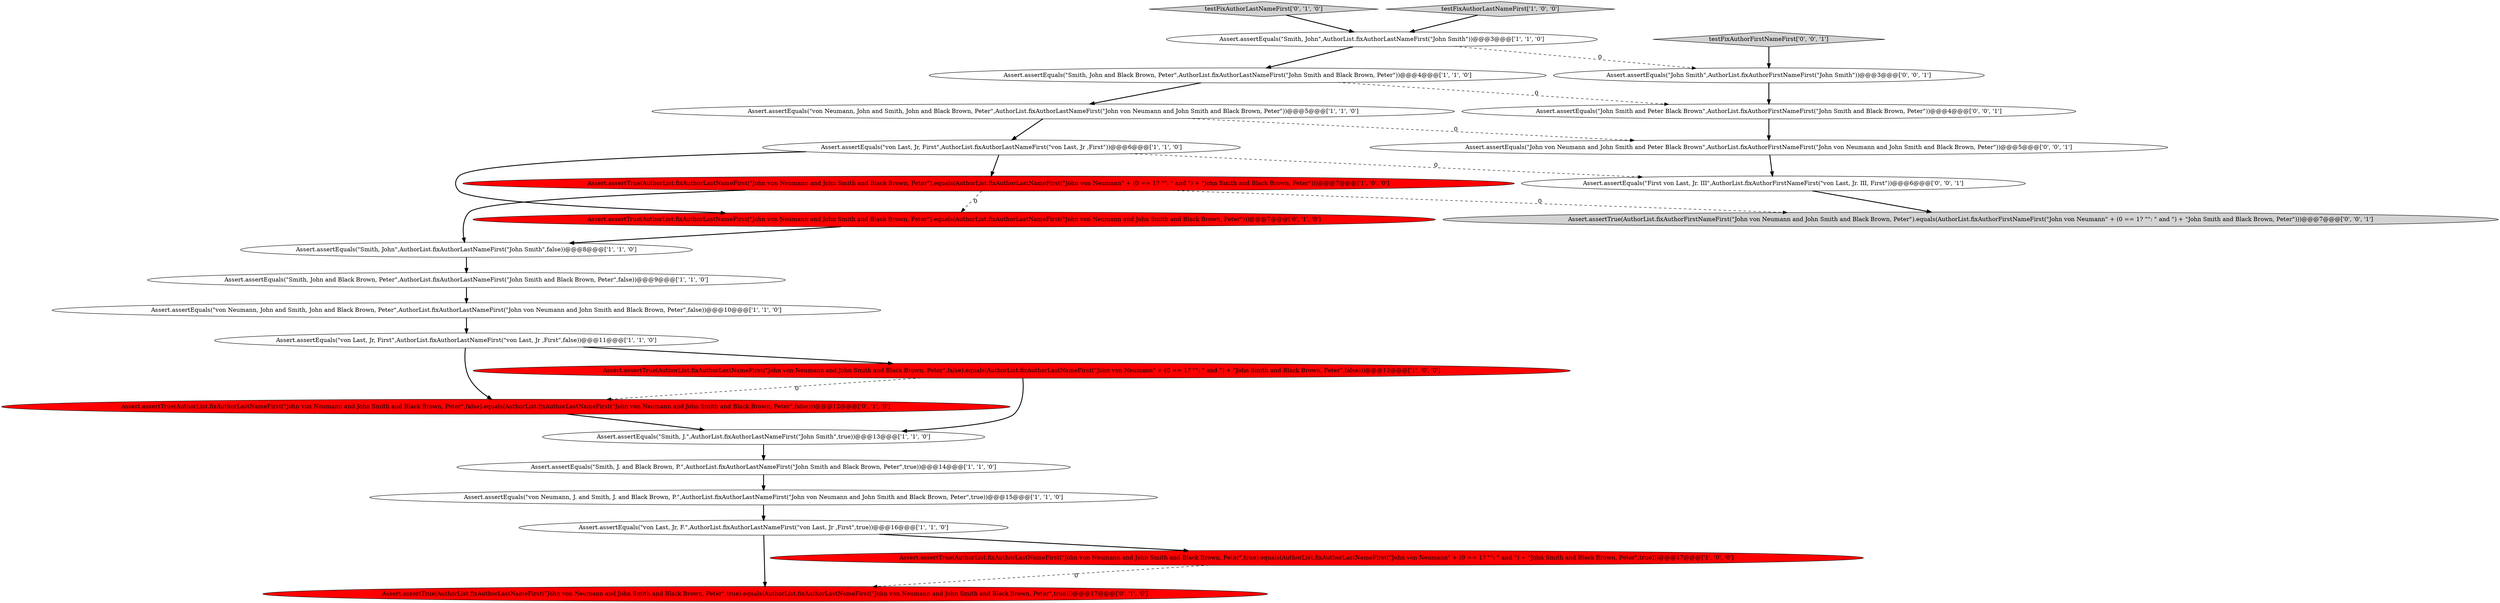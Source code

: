 digraph {
8 [style = filled, label = "Assert.assertEquals(\"von Neumann, John and Smith, John and Black Brown, Peter\",AuthorList.fixAuthorLastNameFirst(\"John von Neumann and John Smith and Black Brown, Peter\"))@@@5@@@['1', '1', '0']", fillcolor = white, shape = ellipse image = "AAA0AAABBB1BBB"];
17 [style = filled, label = "testFixAuthorLastNameFirst['0', '1', '0']", fillcolor = lightgray, shape = diamond image = "AAA0AAABBB2BBB"];
6 [style = filled, label = "Assert.assertEquals(\"Smith, John and Black Brown, Peter\",AuthorList.fixAuthorLastNameFirst(\"John Smith and Black Brown, Peter\"))@@@4@@@['1', '1', '0']", fillcolor = white, shape = ellipse image = "AAA0AAABBB1BBB"];
21 [style = filled, label = "Assert.assertEquals(\"John Smith\",AuthorList.fixAuthorFirstNameFirst(\"John Smith\"))@@@3@@@['0', '0', '1']", fillcolor = white, shape = ellipse image = "AAA0AAABBB3BBB"];
1 [style = filled, label = "Assert.assertEquals(\"Smith, John\",AuthorList.fixAuthorLastNameFirst(\"John Smith\"))@@@3@@@['1', '1', '0']", fillcolor = white, shape = ellipse image = "AAA0AAABBB1BBB"];
25 [style = filled, label = "Assert.assertEquals(\"First von Last, Jr. III\",AuthorList.fixAuthorFirstNameFirst(\"von Last, Jr. III, First\"))@@@6@@@['0', '0', '1']", fillcolor = white, shape = ellipse image = "AAA0AAABBB3BBB"];
5 [style = filled, label = "testFixAuthorLastNameFirst['1', '0', '0']", fillcolor = lightgray, shape = diamond image = "AAA0AAABBB1BBB"];
24 [style = filled, label = "Assert.assertEquals(\"John Smith and Peter Black Brown\",AuthorList.fixAuthorFirstNameFirst(\"John Smith and Black Brown, Peter\"))@@@4@@@['0', '0', '1']", fillcolor = white, shape = ellipse image = "AAA0AAABBB3BBB"];
4 [style = filled, label = "Assert.assertTrue(AuthorList.fixAuthorLastNameFirst(\"John von Neumann and John Smith and Black Brown, Peter\").equals(AuthorList.fixAuthorLastNameFirst(\"John von Neumann\" + (0 == 1? \"\": \" and \") + \"John Smith and Black Brown, Peter\")))@@@7@@@['1', '0', '0']", fillcolor = red, shape = ellipse image = "AAA1AAABBB1BBB"];
23 [style = filled, label = "Assert.assertTrue(AuthorList.fixAuthorFirstNameFirst(\"John von Neumann and John Smith and Black Brown, Peter\").equals(AuthorList.fixAuthorFirstNameFirst(\"John von Neumann\" + (0 == 1? \"\": \" and \") + \"John Smith and Black Brown, Peter\")))@@@7@@@['0', '0', '1']", fillcolor = lightgray, shape = ellipse image = "AAA0AAABBB3BBB"];
7 [style = filled, label = "Assert.assertEquals(\"von Last, Jr, F.\",AuthorList.fixAuthorLastNameFirst(\"von Last, Jr ,First\",true))@@@16@@@['1', '1', '0']", fillcolor = white, shape = ellipse image = "AAA0AAABBB1BBB"];
10 [style = filled, label = "Assert.assertEquals(\"von Neumann, John and Smith, John and Black Brown, Peter\",AuthorList.fixAuthorLastNameFirst(\"John von Neumann and John Smith and Black Brown, Peter\",false))@@@10@@@['1', '1', '0']", fillcolor = white, shape = ellipse image = "AAA0AAABBB1BBB"];
9 [style = filled, label = "Assert.assertEquals(\"Smith, John and Black Brown, Peter\",AuthorList.fixAuthorLastNameFirst(\"John Smith and Black Brown, Peter\",false))@@@9@@@['1', '1', '0']", fillcolor = white, shape = ellipse image = "AAA0AAABBB1BBB"];
19 [style = filled, label = "Assert.assertTrue(AuthorList.fixAuthorLastNameFirst(\"John von Neumann and John Smith and Black Brown, Peter\",false).equals(AuthorList.fixAuthorLastNameFirst(\"John von Neumann and John Smith and Black Brown, Peter\",false)))@@@12@@@['0', '1', '0']", fillcolor = red, shape = ellipse image = "AAA1AAABBB2BBB"];
0 [style = filled, label = "Assert.assertEquals(\"Smith, J.\",AuthorList.fixAuthorLastNameFirst(\"John Smith\",true))@@@13@@@['1', '1', '0']", fillcolor = white, shape = ellipse image = "AAA0AAABBB1BBB"];
16 [style = filled, label = "Assert.assertTrue(AuthorList.fixAuthorLastNameFirst(\"John von Neumann and John Smith and Black Brown, Peter\",true).equals(AuthorList.fixAuthorLastNameFirst(\"John von Neumann and John Smith and Black Brown, Peter\",true)))@@@17@@@['0', '1', '0']", fillcolor = red, shape = ellipse image = "AAA1AAABBB2BBB"];
12 [style = filled, label = "Assert.assertEquals(\"Smith, J. and Black Brown, P.\",AuthorList.fixAuthorLastNameFirst(\"John Smith and Black Brown, Peter\",true))@@@14@@@['1', '1', '0']", fillcolor = white, shape = ellipse image = "AAA0AAABBB1BBB"];
2 [style = filled, label = "Assert.assertEquals(\"von Last, Jr, First\",AuthorList.fixAuthorLastNameFirst(\"von Last, Jr ,First\"))@@@6@@@['1', '1', '0']", fillcolor = white, shape = ellipse image = "AAA0AAABBB1BBB"];
14 [style = filled, label = "Assert.assertEquals(\"von Neumann, J. and Smith, J. and Black Brown, P.\",AuthorList.fixAuthorLastNameFirst(\"John von Neumann and John Smith and Black Brown, Peter\",true))@@@15@@@['1', '1', '0']", fillcolor = white, shape = ellipse image = "AAA0AAABBB1BBB"];
22 [style = filled, label = "Assert.assertEquals(\"John von Neumann and John Smith and Peter Black Brown\",AuthorList.fixAuthorFirstNameFirst(\"John von Neumann and John Smith and Black Brown, Peter\"))@@@5@@@['0', '0', '1']", fillcolor = white, shape = ellipse image = "AAA0AAABBB3BBB"];
20 [style = filled, label = "testFixAuthorFirstNameFirst['0', '0', '1']", fillcolor = lightgray, shape = diamond image = "AAA0AAABBB3BBB"];
18 [style = filled, label = "Assert.assertTrue(AuthorList.fixAuthorLastNameFirst(\"John von Neumann and John Smith and Black Brown, Peter\").equals(AuthorList.fixAuthorLastNameFirst(\"John von Neumann and John Smith and Black Brown, Peter\")))@@@7@@@['0', '1', '0']", fillcolor = red, shape = ellipse image = "AAA1AAABBB2BBB"];
3 [style = filled, label = "Assert.assertEquals(\"von Last, Jr, First\",AuthorList.fixAuthorLastNameFirst(\"von Last, Jr ,First\",false))@@@11@@@['1', '1', '0']", fillcolor = white, shape = ellipse image = "AAA0AAABBB1BBB"];
13 [style = filled, label = "Assert.assertTrue(AuthorList.fixAuthorLastNameFirst(\"John von Neumann and John Smith and Black Brown, Peter\",true).equals(AuthorList.fixAuthorLastNameFirst(\"John von Neumann\" + (0 == 1? \"\": \" and \") + \"John Smith and Black Brown, Peter\",true)))@@@17@@@['1', '0', '0']", fillcolor = red, shape = ellipse image = "AAA1AAABBB1BBB"];
11 [style = filled, label = "Assert.assertEquals(\"Smith, John\",AuthorList.fixAuthorLastNameFirst(\"John Smith\",false))@@@8@@@['1', '1', '0']", fillcolor = white, shape = ellipse image = "AAA0AAABBB1BBB"];
15 [style = filled, label = "Assert.assertTrue(AuthorList.fixAuthorLastNameFirst(\"John von Neumann and John Smith and Black Brown, Peter\",false).equals(AuthorList.fixAuthorLastNameFirst(\"John von Neumann\" + (0 == 1? \"\": \" and \") + \"John Smith and Black Brown, Peter\",false)))@@@12@@@['1', '0', '0']", fillcolor = red, shape = ellipse image = "AAA1AAABBB1BBB"];
7->13 [style = bold, label=""];
4->18 [style = dashed, label="0"];
22->25 [style = bold, label=""];
17->1 [style = bold, label=""];
25->23 [style = bold, label=""];
0->12 [style = bold, label=""];
18->11 [style = bold, label=""];
10->3 [style = bold, label=""];
2->18 [style = bold, label=""];
3->15 [style = bold, label=""];
21->24 [style = bold, label=""];
15->19 [style = dashed, label="0"];
1->21 [style = dashed, label="0"];
9->10 [style = bold, label=""];
11->9 [style = bold, label=""];
24->22 [style = bold, label=""];
2->4 [style = bold, label=""];
19->0 [style = bold, label=""];
14->7 [style = bold, label=""];
20->21 [style = bold, label=""];
8->22 [style = dashed, label="0"];
5->1 [style = bold, label=""];
1->6 [style = bold, label=""];
8->2 [style = bold, label=""];
3->19 [style = bold, label=""];
6->24 [style = dashed, label="0"];
15->0 [style = bold, label=""];
7->16 [style = bold, label=""];
6->8 [style = bold, label=""];
12->14 [style = bold, label=""];
2->25 [style = dashed, label="0"];
4->11 [style = bold, label=""];
4->23 [style = dashed, label="0"];
13->16 [style = dashed, label="0"];
}
